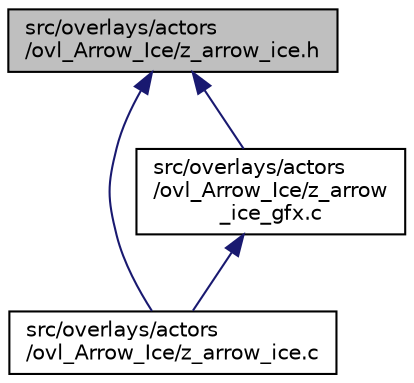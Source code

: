 digraph "src/overlays/actors/ovl_Arrow_Ice/z_arrow_ice.h"
{
 // LATEX_PDF_SIZE
  edge [fontname="Helvetica",fontsize="10",labelfontname="Helvetica",labelfontsize="10"];
  node [fontname="Helvetica",fontsize="10",shape=record];
  Node1 [label="src/overlays/actors\l/ovl_Arrow_Ice/z_arrow_ice.h",height=0.2,width=0.4,color="black", fillcolor="grey75", style="filled", fontcolor="black",tooltip=" "];
  Node1 -> Node2 [dir="back",color="midnightblue",fontsize="10",style="solid",fontname="Helvetica"];
  Node2 [label="src/overlays/actors\l/ovl_Arrow_Ice/z_arrow_ice.c",height=0.2,width=0.4,color="black", fillcolor="white", style="filled",URL="$de/d42/z__arrow__ice_8c.html",tooltip=" "];
  Node1 -> Node3 [dir="back",color="midnightblue",fontsize="10",style="solid",fontname="Helvetica"];
  Node3 [label="src/overlays/actors\l/ovl_Arrow_Ice/z_arrow\l_ice_gfx.c",height=0.2,width=0.4,color="black", fillcolor="white", style="filled",URL="$db/d49/z__arrow__ice__gfx_8c.html",tooltip=" "];
  Node3 -> Node2 [dir="back",color="midnightblue",fontsize="10",style="solid",fontname="Helvetica"];
}
